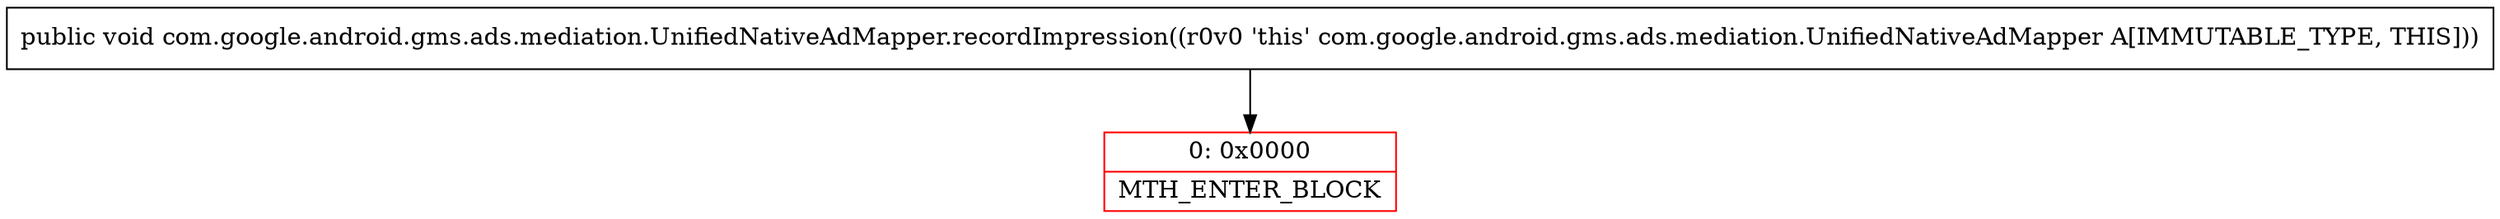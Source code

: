 digraph "CFG forcom.google.android.gms.ads.mediation.UnifiedNativeAdMapper.recordImpression()V" {
subgraph cluster_Region_1552990395 {
label = "R(0)";
node [shape=record,color=blue];
}
Node_0 [shape=record,color=red,label="{0\:\ 0x0000|MTH_ENTER_BLOCK\l}"];
MethodNode[shape=record,label="{public void com.google.android.gms.ads.mediation.UnifiedNativeAdMapper.recordImpression((r0v0 'this' com.google.android.gms.ads.mediation.UnifiedNativeAdMapper A[IMMUTABLE_TYPE, THIS])) }"];
MethodNode -> Node_0;
}

